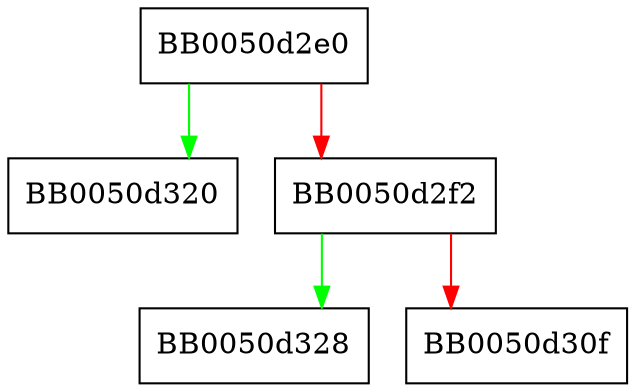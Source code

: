 digraph ossl_ackm_is_ack_desired {
  node [shape="box"];
  graph [splines=ortho];
  BB0050d2e0 -> BB0050d320 [color="green"];
  BB0050d2e0 -> BB0050d2f2 [color="red"];
  BB0050d2f2 -> BB0050d328 [color="green"];
  BB0050d2f2 -> BB0050d30f [color="red"];
}